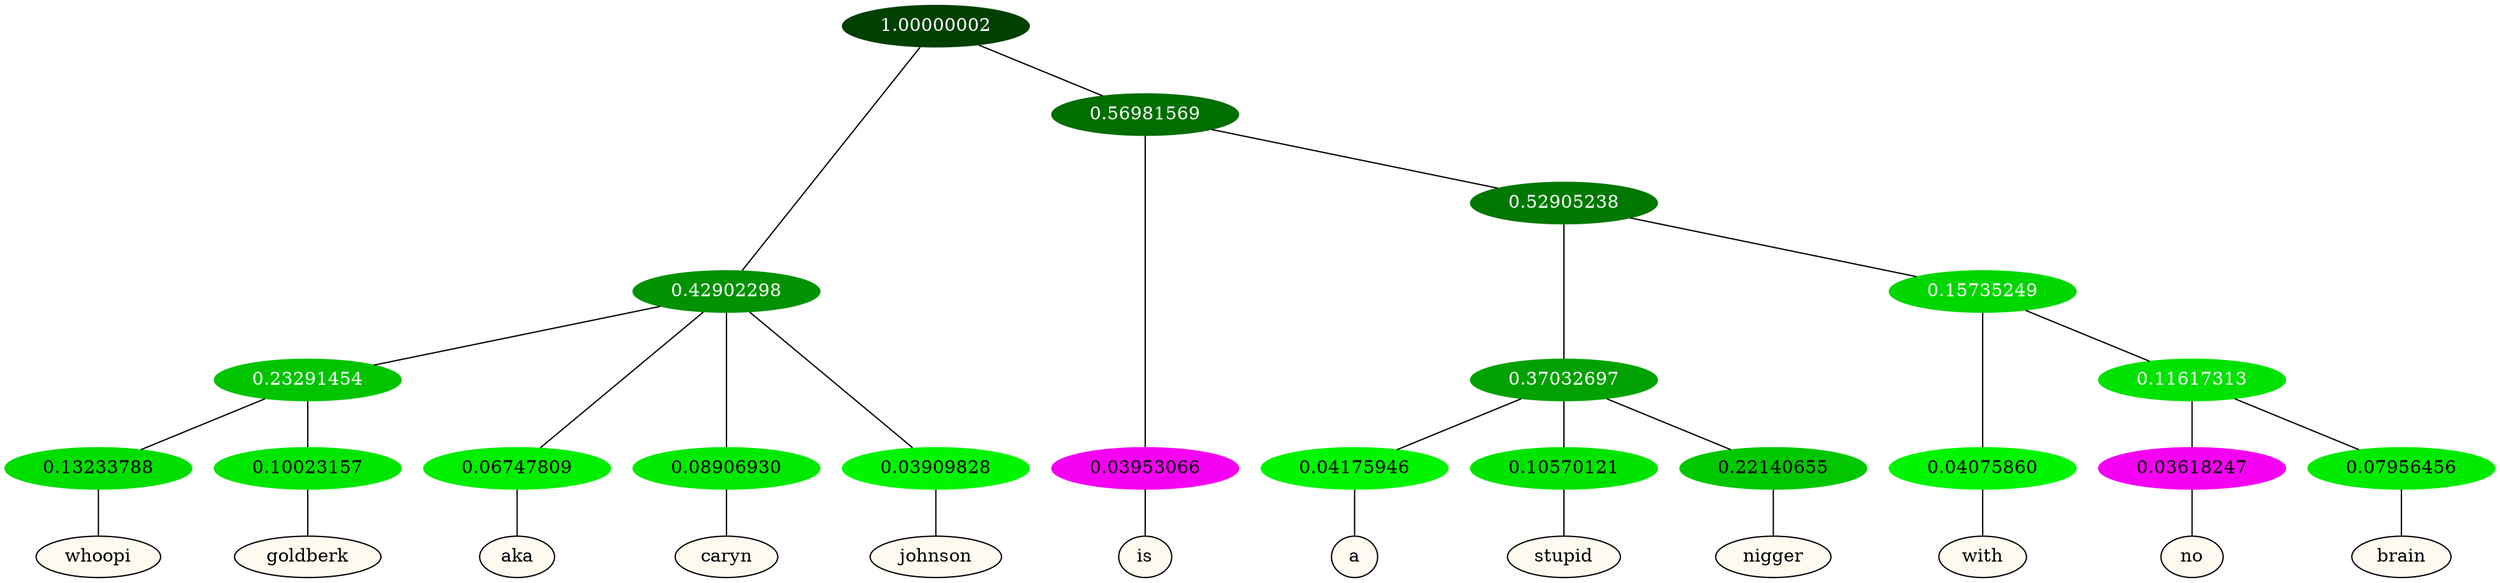 graph {
	node [format=png height=0.15 nodesep=0.001 ordering=out overlap=prism overlap_scaling=0.01 ranksep=0.001 ratio=0.2 style=filled width=0.15]
	{
		rank=same
		a_w_9 [label=whoopi color=black fillcolor=floralwhite style="filled,solid"]
		a_w_10 [label=goldberk color=black fillcolor=floralwhite style="filled,solid"]
		a_w_4 [label=aka color=black fillcolor=floralwhite style="filled,solid"]
		a_w_5 [label=caryn color=black fillcolor=floralwhite style="filled,solid"]
		a_w_6 [label=johnson color=black fillcolor=floralwhite style="filled,solid"]
		a_w_7 [label=is color=black fillcolor=floralwhite style="filled,solid"]
		a_w_13 [label=a color=black fillcolor=floralwhite style="filled,solid"]
		a_w_14 [label=stupid color=black fillcolor=floralwhite style="filled,solid"]
		a_w_15 [label=nigger color=black fillcolor=floralwhite style="filled,solid"]
		a_w_16 [label=with color=black fillcolor=floralwhite style="filled,solid"]
		a_w_18 [label=no color=black fillcolor=floralwhite style="filled,solid"]
		a_w_19 [label=brain color=black fillcolor=floralwhite style="filled,solid"]
	}
	a_n_9 -- a_w_9
	a_n_10 -- a_w_10
	a_n_4 -- a_w_4
	a_n_5 -- a_w_5
	a_n_6 -- a_w_6
	a_n_7 -- a_w_7
	a_n_13 -- a_w_13
	a_n_14 -- a_w_14
	a_n_15 -- a_w_15
	a_n_16 -- a_w_16
	a_n_18 -- a_w_18
	a_n_19 -- a_w_19
	{
		rank=same
		a_n_9 [label=0.13233788 color="0.334 1.000 0.868" fontcolor=black]
		a_n_10 [label=0.10023157 color="0.334 1.000 0.900" fontcolor=black]
		a_n_4 [label=0.06747809 color="0.334 1.000 0.933" fontcolor=black]
		a_n_5 [label=0.08906930 color="0.334 1.000 0.911" fontcolor=black]
		a_n_6 [label=0.03909828 color="0.334 1.000 0.961" fontcolor=black]
		a_n_7 [label=0.03953066 color="0.835 1.000 0.960" fontcolor=black]
		a_n_13 [label=0.04175946 color="0.334 1.000 0.958" fontcolor=black]
		a_n_14 [label=0.10570121 color="0.334 1.000 0.894" fontcolor=black]
		a_n_15 [label=0.22140655 color="0.334 1.000 0.779" fontcolor=black]
		a_n_16 [label=0.04075860 color="0.334 1.000 0.959" fontcolor=black]
		a_n_18 [label=0.03618247 color="0.835 1.000 0.964" fontcolor=black]
		a_n_19 [label=0.07956456 color="0.334 1.000 0.920" fontcolor=black]
	}
	a_n_0 [label=1.00000002 color="0.334 1.000 0.250" fontcolor=grey99]
	a_n_1 [label=0.42902298 color="0.334 1.000 0.571" fontcolor=grey99]
	a_n_0 -- a_n_1
	a_n_2 [label=0.56981569 color="0.334 1.000 0.430" fontcolor=grey99]
	a_n_0 -- a_n_2
	a_n_3 [label=0.23291454 color="0.334 1.000 0.767" fontcolor=grey99]
	a_n_1 -- a_n_3
	a_n_1 -- a_n_4
	a_n_1 -- a_n_5
	a_n_1 -- a_n_6
	a_n_2 -- a_n_7
	a_n_8 [label=0.52905238 color="0.334 1.000 0.471" fontcolor=grey99]
	a_n_2 -- a_n_8
	a_n_3 -- a_n_9
	a_n_3 -- a_n_10
	a_n_11 [label=0.37032697 color="0.334 1.000 0.630" fontcolor=grey99]
	a_n_8 -- a_n_11
	a_n_12 [label=0.15735249 color="0.334 1.000 0.843" fontcolor=grey99]
	a_n_8 -- a_n_12
	a_n_11 -- a_n_13
	a_n_11 -- a_n_14
	a_n_11 -- a_n_15
	a_n_12 -- a_n_16
	a_n_17 [label=0.11617313 color="0.334 1.000 0.884" fontcolor=grey99]
	a_n_12 -- a_n_17
	a_n_17 -- a_n_18
	a_n_17 -- a_n_19
}

